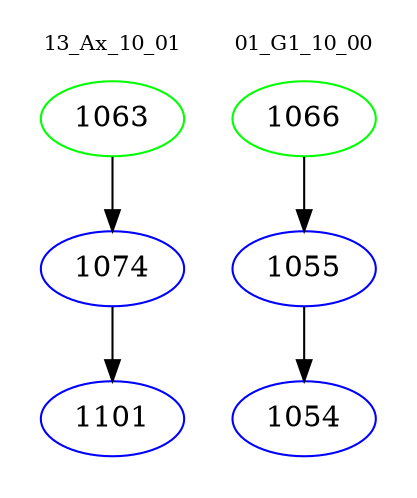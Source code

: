 digraph{
subgraph cluster_0 {
color = white
label = "13_Ax_10_01";
fontsize=10;
T0_1063 [label="1063", color="green"]
T0_1063 -> T0_1074 [color="black"]
T0_1074 [label="1074", color="blue"]
T0_1074 -> T0_1101 [color="black"]
T0_1101 [label="1101", color="blue"]
}
subgraph cluster_1 {
color = white
label = "01_G1_10_00";
fontsize=10;
T1_1066 [label="1066", color="green"]
T1_1066 -> T1_1055 [color="black"]
T1_1055 [label="1055", color="blue"]
T1_1055 -> T1_1054 [color="black"]
T1_1054 [label="1054", color="blue"]
}
}

